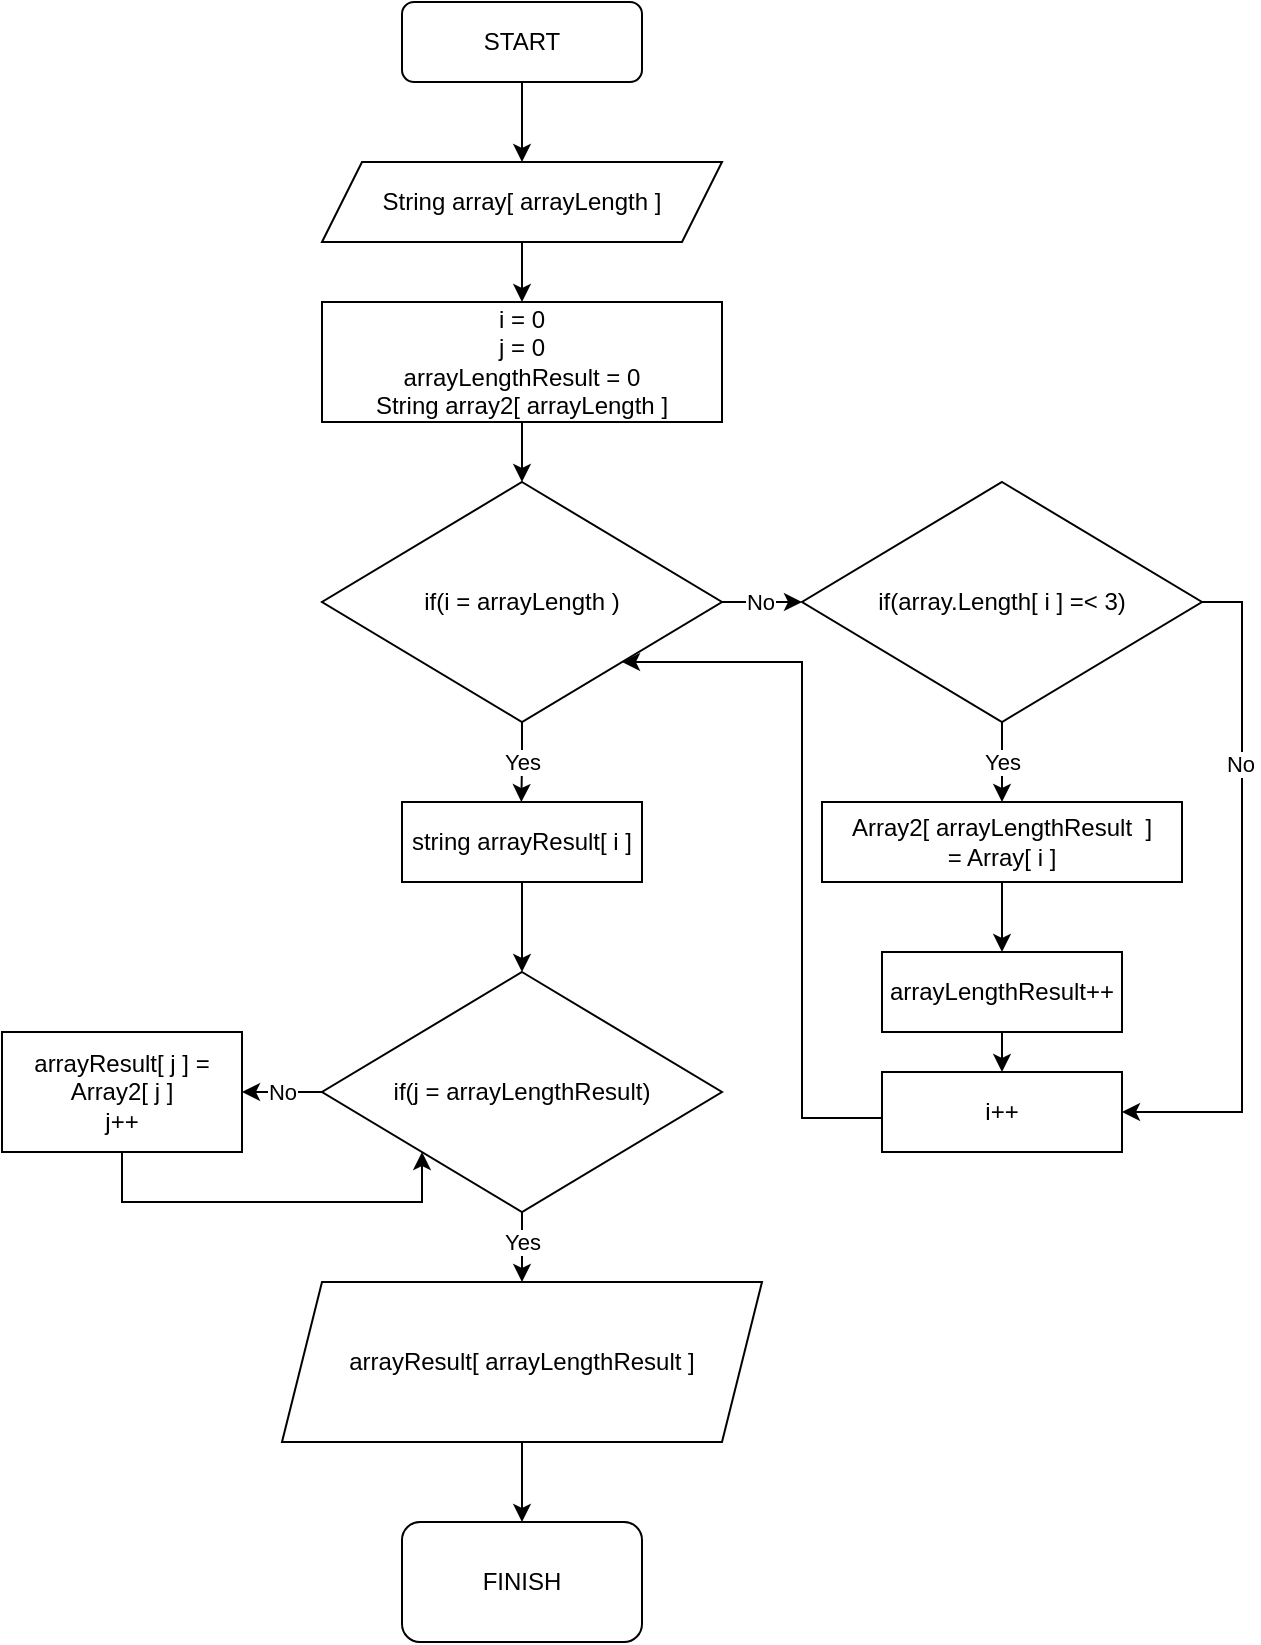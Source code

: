 <mxfile version="20.3.1" type="device"><diagram id="qiiCkjB1hDQMQWk_kW8q" name="Page-1"><mxGraphModel dx="824" dy="885" grid="1" gridSize="10" guides="1" tooltips="1" connect="1" arrows="1" fold="1" page="1" pageScale="1" pageWidth="827" pageHeight="1169" math="0" shadow="0"><root><mxCell id="0"/><mxCell id="1" parent="0"/><mxCell id="bnd80W0CaueRQhWBib-J-4" style="edgeStyle=orthogonalEdgeStyle;rounded=0;orthogonalLoop=1;jettySize=auto;html=1;exitX=0.5;exitY=1;exitDx=0;exitDy=0;entryX=0.5;entryY=0;entryDx=0;entryDy=0;" parent="1" source="bnd80W0CaueRQhWBib-J-1" target="bnd80W0CaueRQhWBib-J-3" edge="1"><mxGeometry relative="1" as="geometry"/></mxCell><mxCell id="bnd80W0CaueRQhWBib-J-1" value="START" style="rounded=1;whiteSpace=wrap;html=1;" parent="1" vertex="1"><mxGeometry x="320" y="40" width="120" height="40" as="geometry"/></mxCell><mxCell id="bnd80W0CaueRQhWBib-J-6" style="edgeStyle=orthogonalEdgeStyle;rounded=0;orthogonalLoop=1;jettySize=auto;html=1;exitX=0.5;exitY=1;exitDx=0;exitDy=0;entryX=0.5;entryY=0;entryDx=0;entryDy=0;" parent="1" source="bnd80W0CaueRQhWBib-J-3" target="bnd80W0CaueRQhWBib-J-5" edge="1"><mxGeometry relative="1" as="geometry"/></mxCell><mxCell id="bnd80W0CaueRQhWBib-J-3" value="String array[ arrayLength&amp;nbsp;&lt;span style=&quot;background-color: initial;&quot;&gt;]&lt;/span&gt;" style="shape=parallelogram;perimeter=parallelogramPerimeter;whiteSpace=wrap;html=1;fixedSize=1;" parent="1" vertex="1"><mxGeometry x="280" y="120" width="200" height="40" as="geometry"/></mxCell><mxCell id="bnd80W0CaueRQhWBib-J-9" style="edgeStyle=orthogonalEdgeStyle;rounded=0;orthogonalLoop=1;jettySize=auto;html=1;exitX=0.5;exitY=1;exitDx=0;exitDy=0;entryX=0.5;entryY=0;entryDx=0;entryDy=0;" parent="1" source="bnd80W0CaueRQhWBib-J-5" target="bnd80W0CaueRQhWBib-J-8" edge="1"><mxGeometry relative="1" as="geometry"/></mxCell><mxCell id="bnd80W0CaueRQhWBib-J-5" value="i = 0&lt;br&gt;j = 0&lt;br&gt;arrayLengthResult = 0&lt;br&gt;String array2[ arrayLength ]" style="rounded=0;whiteSpace=wrap;html=1;" parent="1" vertex="1"><mxGeometry x="280" y="190" width="200" height="60" as="geometry"/></mxCell><mxCell id="bnd80W0CaueRQhWBib-J-10" style="edgeStyle=orthogonalEdgeStyle;rounded=0;orthogonalLoop=1;jettySize=auto;html=1;exitX=0.5;exitY=1;exitDx=0;exitDy=0;" parent="1" source="bnd80W0CaueRQhWBib-J-8" edge="1"><mxGeometry relative="1" as="geometry"><mxPoint x="379.667" y="440" as="targetPoint"/><Array as="points"><mxPoint x="380" y="420"/><mxPoint x="380" y="420"/></Array></mxGeometry></mxCell><mxCell id="bnd80W0CaueRQhWBib-J-11" value="Yes" style="edgeLabel;html=1;align=center;verticalAlign=middle;resizable=0;points=[];" parent="bnd80W0CaueRQhWBib-J-10" vertex="1" connectable="0"><mxGeometry x="-0.719" relative="1" as="geometry"><mxPoint y="14" as="offset"/></mxGeometry></mxCell><mxCell id="bnd80W0CaueRQhWBib-J-15" style="edgeStyle=orthogonalEdgeStyle;rounded=0;orthogonalLoop=1;jettySize=auto;html=1;exitX=1;exitY=0.5;exitDx=0;exitDy=0;entryX=0;entryY=0.5;entryDx=0;entryDy=0;" parent="1" source="bnd80W0CaueRQhWBib-J-8" target="bnd80W0CaueRQhWBib-J-14" edge="1"><mxGeometry relative="1" as="geometry"/></mxCell><mxCell id="bnd80W0CaueRQhWBib-J-16" value="No" style="edgeLabel;html=1;align=center;verticalAlign=middle;resizable=0;points=[];" parent="bnd80W0CaueRQhWBib-J-15" vertex="1" connectable="0"><mxGeometry x="-0.28" y="3" relative="1" as="geometry"><mxPoint x="4" y="3" as="offset"/></mxGeometry></mxCell><mxCell id="bnd80W0CaueRQhWBib-J-8" value="if(i = arrayLength )" style="rhombus;whiteSpace=wrap;html=1;direction=east;" parent="1" vertex="1"><mxGeometry x="280" y="280" width="200" height="120" as="geometry"/></mxCell><mxCell id="bnd80W0CaueRQhWBib-J-20" style="edgeStyle=orthogonalEdgeStyle;rounded=0;orthogonalLoop=1;jettySize=auto;html=1;exitX=0.5;exitY=1;exitDx=0;exitDy=0;entryX=0.5;entryY=0;entryDx=0;entryDy=0;" parent="1" source="bnd80W0CaueRQhWBib-J-14" target="bnd80W0CaueRQhWBib-J-22" edge="1"><mxGeometry relative="1" as="geometry"><mxPoint x="620.333" y="440" as="targetPoint"/></mxGeometry></mxCell><mxCell id="bnd80W0CaueRQhWBib-J-21" value="Yes" style="edgeLabel;html=1;align=center;verticalAlign=middle;resizable=0;points=[];" parent="bnd80W0CaueRQhWBib-J-20" vertex="1" connectable="0"><mxGeometry x="-0.669" y="-1" relative="1" as="geometry"><mxPoint x="1" y="13" as="offset"/></mxGeometry></mxCell><mxCell id="bnd80W0CaueRQhWBib-J-25" style="edgeStyle=orthogonalEdgeStyle;rounded=0;orthogonalLoop=1;jettySize=auto;html=1;exitX=1;exitY=0.5;exitDx=0;exitDy=0;entryX=1;entryY=0.5;entryDx=0;entryDy=0;" parent="1" source="bnd80W0CaueRQhWBib-J-14" target="bnd80W0CaueRQhWBib-J-23" edge="1"><mxGeometry relative="1" as="geometry"/></mxCell><mxCell id="bnd80W0CaueRQhWBib-J-26" value="No" style="edgeLabel;html=1;align=center;verticalAlign=middle;resizable=0;points=[];" parent="bnd80W0CaueRQhWBib-J-25" vertex="1" connectable="0"><mxGeometry x="-0.4" y="-1" relative="1" as="geometry"><mxPoint as="offset"/></mxGeometry></mxCell><mxCell id="bnd80W0CaueRQhWBib-J-14" value="if(array.Length[ i ] =&amp;lt; 3)" style="rhombus;whiteSpace=wrap;html=1;" parent="1" vertex="1"><mxGeometry x="520" y="280" width="200" height="120" as="geometry"/></mxCell><mxCell id="yFSiYj4zkmQTjPZd18qI-2" style="edgeStyle=orthogonalEdgeStyle;rounded=0;orthogonalLoop=1;jettySize=auto;html=1;exitX=0.5;exitY=1;exitDx=0;exitDy=0;entryX=0.5;entryY=0;entryDx=0;entryDy=0;" edge="1" parent="1" source="bnd80W0CaueRQhWBib-J-22" target="yFSiYj4zkmQTjPZd18qI-1"><mxGeometry relative="1" as="geometry"/></mxCell><mxCell id="bnd80W0CaueRQhWBib-J-22" value="Array2[ arrayLengthResult&amp;nbsp;&amp;nbsp;]&lt;br&gt;= Array[ i ]" style="rounded=0;whiteSpace=wrap;html=1;" parent="1" vertex="1"><mxGeometry x="530" y="440" width="180" height="40" as="geometry"/></mxCell><mxCell id="bnd80W0CaueRQhWBib-J-27" style="edgeStyle=orthogonalEdgeStyle;rounded=0;orthogonalLoop=1;jettySize=auto;html=1;exitX=0;exitY=0.5;exitDx=0;exitDy=0;entryX=1;entryY=1;entryDx=0;entryDy=0;" parent="1" source="bnd80W0CaueRQhWBib-J-23" target="bnd80W0CaueRQhWBib-J-8" edge="1"><mxGeometry relative="1" as="geometry"><Array as="points"><mxPoint x="520" y="598"/><mxPoint x="520" y="370"/></Array></mxGeometry></mxCell><mxCell id="bnd80W0CaueRQhWBib-J-23" value="i++" style="rounded=0;whiteSpace=wrap;html=1;" parent="1" vertex="1"><mxGeometry x="560" y="575" width="120" height="40" as="geometry"/></mxCell><mxCell id="bnd80W0CaueRQhWBib-J-32" style="edgeStyle=orthogonalEdgeStyle;rounded=0;orthogonalLoop=1;jettySize=auto;html=1;exitX=0.5;exitY=1;exitDx=0;exitDy=0;entryX=0.5;entryY=0;entryDx=0;entryDy=0;" parent="1" source="bnd80W0CaueRQhWBib-J-29" target="bnd80W0CaueRQhWBib-J-48" edge="1"><mxGeometry relative="1" as="geometry"><mxPoint x="380" y="680" as="targetPoint"/><Array as="points"/></mxGeometry></mxCell><mxCell id="bnd80W0CaueRQhWBib-J-35" value="Yes" style="edgeLabel;html=1;align=center;verticalAlign=middle;resizable=0;points=[];" parent="bnd80W0CaueRQhWBib-J-32" vertex="1" connectable="0"><mxGeometry x="-0.733" relative="1" as="geometry"><mxPoint y="10" as="offset"/></mxGeometry></mxCell><mxCell id="bnd80W0CaueRQhWBib-J-46" style="edgeStyle=orthogonalEdgeStyle;rounded=0;orthogonalLoop=1;jettySize=auto;html=1;exitX=0;exitY=0.5;exitDx=0;exitDy=0;entryX=1;entryY=0.5;entryDx=0;entryDy=0;" parent="1" source="bnd80W0CaueRQhWBib-J-29" target="bnd80W0CaueRQhWBib-J-42" edge="1"><mxGeometry relative="1" as="geometry"/></mxCell><mxCell id="bnd80W0CaueRQhWBib-J-47" value="No" style="edgeLabel;html=1;align=center;verticalAlign=middle;resizable=0;points=[];" parent="bnd80W0CaueRQhWBib-J-46" vertex="1" connectable="0"><mxGeometry x="-0.513" y="-1" relative="1" as="geometry"><mxPoint x="-11" y="1" as="offset"/></mxGeometry></mxCell><mxCell id="bnd80W0CaueRQhWBib-J-29" value="if(j = arrayLengthResult)" style="rhombus;whiteSpace=wrap;html=1;" parent="1" vertex="1"><mxGeometry x="280" y="525" width="200" height="120" as="geometry"/></mxCell><mxCell id="bnd80W0CaueRQhWBib-J-41" style="edgeStyle=orthogonalEdgeStyle;rounded=0;orthogonalLoop=1;jettySize=auto;html=1;exitX=0.5;exitY=1;exitDx=0;exitDy=0;entryX=0.5;entryY=0;entryDx=0;entryDy=0;" parent="1" source="bnd80W0CaueRQhWBib-J-39" target="bnd80W0CaueRQhWBib-J-29" edge="1"><mxGeometry relative="1" as="geometry"/></mxCell><mxCell id="bnd80W0CaueRQhWBib-J-39" value="string arrayResult[ i ]" style="rounded=0;whiteSpace=wrap;html=1;" parent="1" vertex="1"><mxGeometry x="320" y="440" width="120" height="40" as="geometry"/></mxCell><mxCell id="bnd80W0CaueRQhWBib-J-44" style="edgeStyle=orthogonalEdgeStyle;rounded=0;orthogonalLoop=1;jettySize=auto;html=1;exitX=0.5;exitY=1;exitDx=0;exitDy=0;entryX=0;entryY=1;entryDx=0;entryDy=0;" parent="1" source="bnd80W0CaueRQhWBib-J-42" target="bnd80W0CaueRQhWBib-J-29" edge="1"><mxGeometry relative="1" as="geometry"><Array as="points"><mxPoint x="180" y="640"/><mxPoint x="330" y="640"/></Array></mxGeometry></mxCell><mxCell id="bnd80W0CaueRQhWBib-J-42" value="arrayResult[ j ] = Array2[ j ]&lt;br&gt;j++" style="rounded=0;whiteSpace=wrap;html=1;" parent="1" vertex="1"><mxGeometry x="120" y="555" width="120" height="60" as="geometry"/></mxCell><mxCell id="bnd80W0CaueRQhWBib-J-50" style="edgeStyle=orthogonalEdgeStyle;rounded=0;orthogonalLoop=1;jettySize=auto;html=1;exitX=0.5;exitY=1;exitDx=0;exitDy=0;entryX=0.5;entryY=0;entryDx=0;entryDy=0;" parent="1" source="bnd80W0CaueRQhWBib-J-48" target="bnd80W0CaueRQhWBib-J-49" edge="1"><mxGeometry relative="1" as="geometry"/></mxCell><mxCell id="bnd80W0CaueRQhWBib-J-48" value="arrayResult[ arrayLengthResult&amp;nbsp;]" style="shape=parallelogram;perimeter=parallelogramPerimeter;whiteSpace=wrap;html=1;fixedSize=1;" parent="1" vertex="1"><mxGeometry x="260" y="680" width="240" height="80" as="geometry"/></mxCell><mxCell id="bnd80W0CaueRQhWBib-J-49" value="FINISH" style="rounded=1;whiteSpace=wrap;html=1;" parent="1" vertex="1"><mxGeometry x="320" y="800" width="120" height="60" as="geometry"/></mxCell><mxCell id="yFSiYj4zkmQTjPZd18qI-3" style="edgeStyle=orthogonalEdgeStyle;rounded=0;orthogonalLoop=1;jettySize=auto;html=1;exitX=0.5;exitY=1;exitDx=0;exitDy=0;entryX=0.5;entryY=0;entryDx=0;entryDy=0;" edge="1" parent="1" source="yFSiYj4zkmQTjPZd18qI-1" target="bnd80W0CaueRQhWBib-J-23"><mxGeometry relative="1" as="geometry"/></mxCell><mxCell id="yFSiYj4zkmQTjPZd18qI-1" value="arrayLengthResult++" style="rounded=0;whiteSpace=wrap;html=1;" vertex="1" parent="1"><mxGeometry x="560" y="515" width="120" height="40" as="geometry"/></mxCell></root></mxGraphModel></diagram></mxfile>